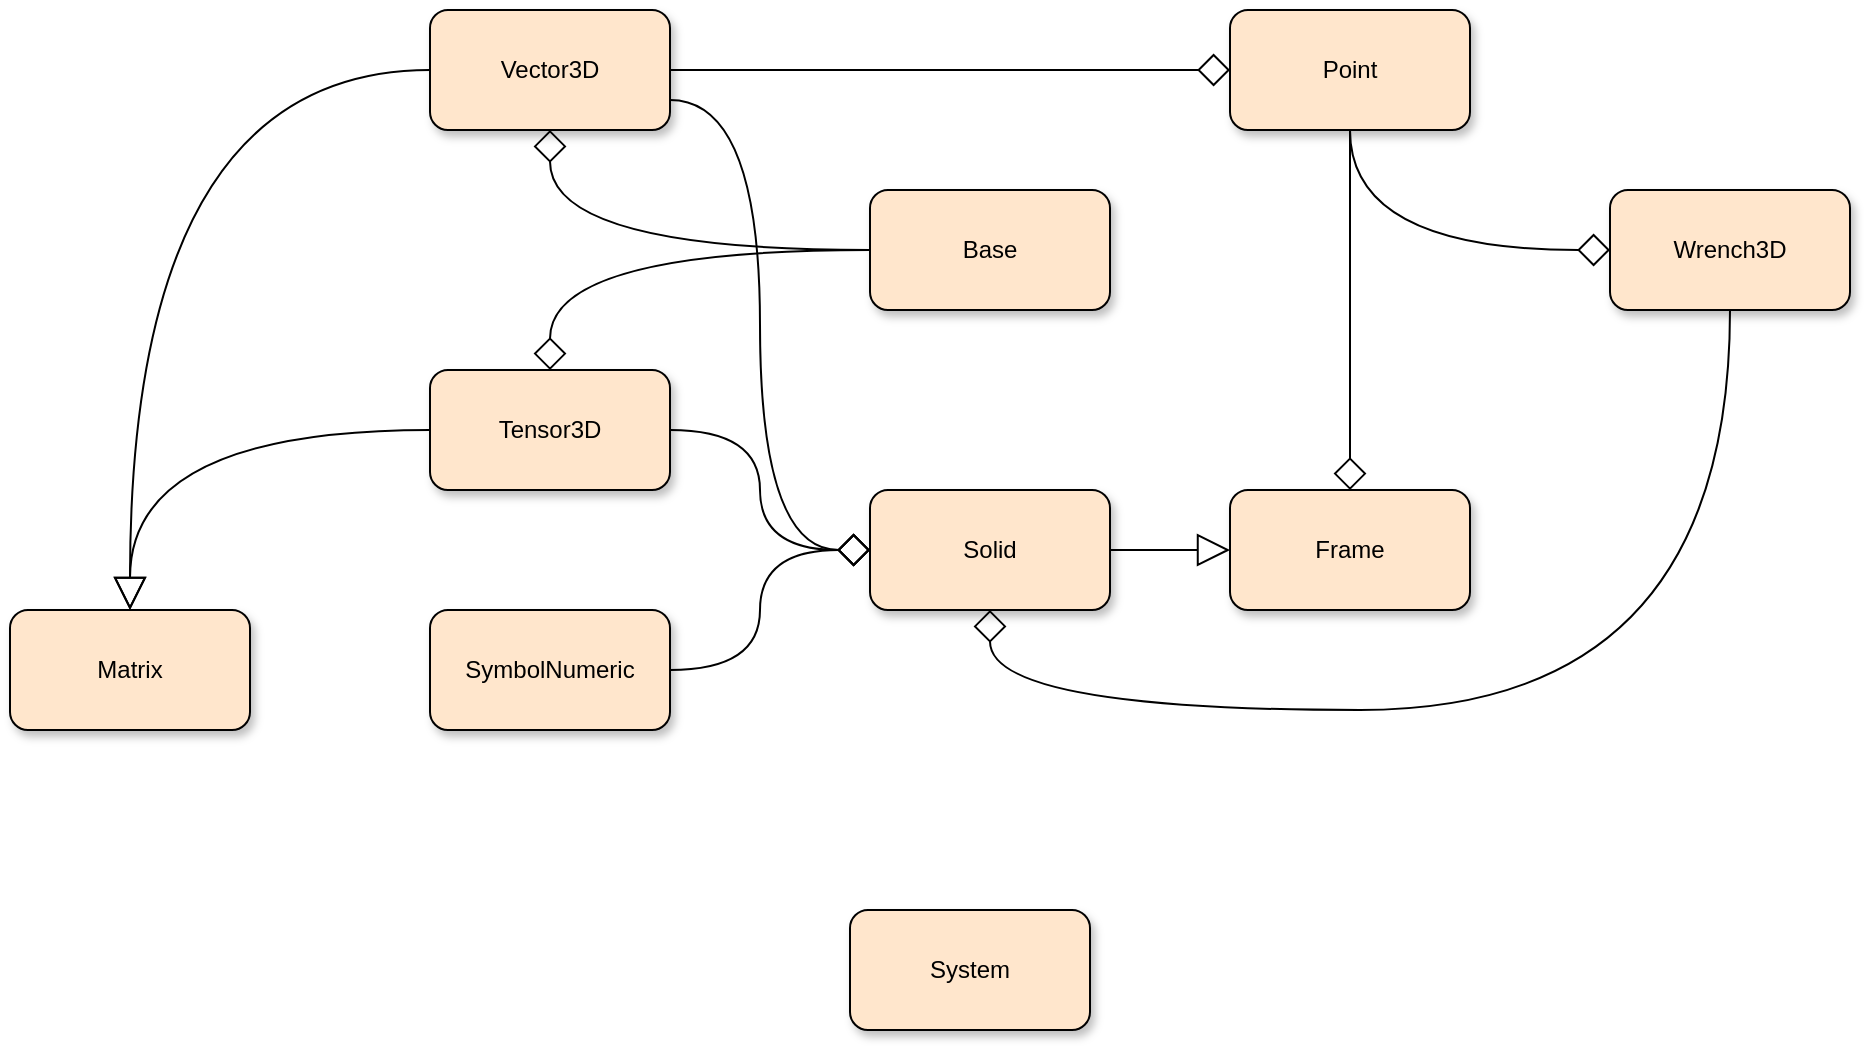 <mxfile version="12.2.2" type="device" pages="1"><diagram id="DqwvJOdoRHxkVAeWDpqK" name="Page-1"><mxGraphModel dx="928" dy="658" grid="1" gridSize="10" guides="1" tooltips="1" connect="1" arrows="1" fold="1" page="1" pageScale="1" pageWidth="827" pageHeight="1169" math="0" shadow="0"><root><mxCell id="0"/><mxCell id="1" parent="0"/><mxCell id="vfvIhkExjUGtQJFTORXz-139" style="edgeStyle=orthogonalEdgeStyle;curved=1;rounded=0;orthogonalLoop=1;jettySize=auto;html=1;exitX=1;exitY=0.75;exitDx=0;exitDy=0;entryX=0;entryY=0.5;entryDx=0;entryDy=0;endArrow=diamond;endFill=0;endSize=14;strokeWidth=1;" edge="1" parent="1" source="AcH_2fg2UJBuaJcu60CP-1" target="vfvIhkExjUGtQJFTORXz-5"><mxGeometry relative="1" as="geometry"/></mxCell><mxCell id="vfvIhkExjUGtQJFTORXz-148" style="edgeStyle=orthogonalEdgeStyle;curved=1;rounded=0;orthogonalLoop=1;jettySize=auto;html=1;exitX=0;exitY=0.5;exitDx=0;exitDy=0;entryX=0.5;entryY=0;entryDx=0;entryDy=0;endArrow=block;endFill=0;endSize=14;strokeWidth=1;" edge="1" parent="1" source="AcH_2fg2UJBuaJcu60CP-1" target="vfvIhkExjUGtQJFTORXz-10"><mxGeometry relative="1" as="geometry"/></mxCell><mxCell id="vfvIhkExjUGtQJFTORXz-150" style="edgeStyle=orthogonalEdgeStyle;curved=1;rounded=0;orthogonalLoop=1;jettySize=auto;html=1;exitX=1;exitY=0.5;exitDx=0;exitDy=0;entryX=0;entryY=0.5;entryDx=0;entryDy=0;endArrow=diamond;endFill=0;endSize=14;strokeWidth=1;" edge="1" parent="1" source="AcH_2fg2UJBuaJcu60CP-1" target="vfvIhkExjUGtQJFTORXz-2"><mxGeometry relative="1" as="geometry"/></mxCell><mxCell id="AcH_2fg2UJBuaJcu60CP-1" value="Vector3D" style="rounded=1;whiteSpace=wrap;html=1;fillColor=#ffe6cc;strokeColor=#000000;glass=0;shadow=1;comic=0;" parent="1" vertex="1"><mxGeometry x="460" y="210" width="120" height="60" as="geometry"/></mxCell><mxCell id="vfvIhkExjUGtQJFTORXz-161" style="edgeStyle=orthogonalEdgeStyle;curved=1;rounded=0;orthogonalLoop=1;jettySize=auto;html=1;exitX=0.5;exitY=1;exitDx=0;exitDy=0;entryX=0.5;entryY=1;entryDx=0;entryDy=0;endArrow=diamond;endFill=0;endSize=14;strokeWidth=1;" edge="1" parent="1" source="vfvIhkExjUGtQJFTORXz-1" target="vfvIhkExjUGtQJFTORXz-5"><mxGeometry relative="1" as="geometry"><Array as="points"><mxPoint x="1110" y="560"/><mxPoint x="740" y="560"/></Array></mxGeometry></mxCell><mxCell id="vfvIhkExjUGtQJFTORXz-1" value="Wrench3D" style="rounded=1;whiteSpace=wrap;html=1;fillColor=#ffe6cc;strokeColor=#000000;glass=0;shadow=1;comic=0;" vertex="1" parent="1"><mxGeometry x="1050" y="300" width="120" height="60" as="geometry"/></mxCell><mxCell id="vfvIhkExjUGtQJFTORXz-159" style="edgeStyle=orthogonalEdgeStyle;curved=1;rounded=0;orthogonalLoop=1;jettySize=auto;html=1;exitX=0.5;exitY=1;exitDx=0;exitDy=0;entryX=0.5;entryY=0;entryDx=0;entryDy=0;endArrow=diamond;endFill=0;endSize=14;strokeWidth=1;" edge="1" parent="1" source="vfvIhkExjUGtQJFTORXz-2" target="vfvIhkExjUGtQJFTORXz-4"><mxGeometry relative="1" as="geometry"/></mxCell><mxCell id="vfvIhkExjUGtQJFTORXz-163" style="edgeStyle=orthogonalEdgeStyle;curved=1;rounded=0;orthogonalLoop=1;jettySize=auto;html=1;exitX=0.5;exitY=1;exitDx=0;exitDy=0;entryX=0;entryY=0.5;entryDx=0;entryDy=0;endArrow=diamond;endFill=0;endSize=14;strokeWidth=1;" edge="1" parent="1" source="vfvIhkExjUGtQJFTORXz-2" target="vfvIhkExjUGtQJFTORXz-1"><mxGeometry relative="1" as="geometry"/></mxCell><mxCell id="vfvIhkExjUGtQJFTORXz-2" value="Point" style="rounded=1;whiteSpace=wrap;html=1;fillColor=#ffe6cc;strokeColor=#000000;glass=0;shadow=1;comic=0;" vertex="1" parent="1"><mxGeometry x="860" y="210" width="120" height="60" as="geometry"/></mxCell><mxCell id="vfvIhkExjUGtQJFTORXz-130" style="edgeStyle=orthogonalEdgeStyle;curved=1;rounded=0;orthogonalLoop=1;jettySize=auto;html=1;exitX=0;exitY=0.5;exitDx=0;exitDy=0;entryX=0.5;entryY=1;entryDx=0;entryDy=0;endArrow=diamond;endFill=0;endSize=14;strokeWidth=1;" edge="1" parent="1" source="vfvIhkExjUGtQJFTORXz-3" target="AcH_2fg2UJBuaJcu60CP-1"><mxGeometry relative="1" as="geometry"/></mxCell><mxCell id="vfvIhkExjUGtQJFTORXz-152" style="edgeStyle=orthogonalEdgeStyle;curved=1;rounded=0;orthogonalLoop=1;jettySize=auto;html=1;exitX=0;exitY=0.5;exitDx=0;exitDy=0;entryX=0.5;entryY=0;entryDx=0;entryDy=0;endArrow=diamond;endFill=0;endSize=14;strokeWidth=1;" edge="1" parent="1" source="vfvIhkExjUGtQJFTORXz-3" target="vfvIhkExjUGtQJFTORXz-55"><mxGeometry relative="1" as="geometry"/></mxCell><mxCell id="vfvIhkExjUGtQJFTORXz-3" value="Base" style="rounded=1;whiteSpace=wrap;html=1;fillColor=#ffe6cc;strokeColor=#000000;glass=0;shadow=1;comic=0;" vertex="1" parent="1"><mxGeometry x="680" y="300" width="120" height="60" as="geometry"/></mxCell><mxCell id="vfvIhkExjUGtQJFTORXz-4" value="Frame" style="rounded=1;whiteSpace=wrap;html=1;fillColor=#ffe6cc;strokeColor=#000000;glass=0;shadow=1;comic=0;" vertex="1" parent="1"><mxGeometry x="860" y="450" width="120" height="60" as="geometry"/></mxCell><mxCell id="vfvIhkExjUGtQJFTORXz-158" style="edgeStyle=orthogonalEdgeStyle;curved=1;rounded=0;orthogonalLoop=1;jettySize=auto;html=1;exitX=1;exitY=0.5;exitDx=0;exitDy=0;endArrow=block;endFill=0;endSize=14;strokeWidth=1;" edge="1" parent="1" source="vfvIhkExjUGtQJFTORXz-5" target="vfvIhkExjUGtQJFTORXz-4"><mxGeometry relative="1" as="geometry"><Array as="points"><mxPoint x="960" y="480"/></Array></mxGeometry></mxCell><mxCell id="vfvIhkExjUGtQJFTORXz-5" value="Solid" style="rounded=1;whiteSpace=wrap;html=1;fillColor=#ffe6cc;strokeColor=#000000;glass=0;shadow=1;comic=0;" vertex="1" parent="1"><mxGeometry x="680" y="450" width="120" height="60" as="geometry"/></mxCell><mxCell id="vfvIhkExjUGtQJFTORXz-6" value="System" style="rounded=1;whiteSpace=wrap;html=1;fillColor=#ffe6cc;strokeColor=#000000;glass=0;shadow=1;comic=0;" vertex="1" parent="1"><mxGeometry x="670" y="660" width="120" height="60" as="geometry"/></mxCell><mxCell id="vfvIhkExjUGtQJFTORXz-140" style="edgeStyle=orthogonalEdgeStyle;curved=1;rounded=0;orthogonalLoop=1;jettySize=auto;html=1;exitX=1;exitY=0.5;exitDx=0;exitDy=0;entryX=0;entryY=0.5;entryDx=0;entryDy=0;endArrow=diamond;endFill=0;endSize=14;strokeWidth=1;" edge="1" parent="1" source="vfvIhkExjUGtQJFTORXz-8" target="vfvIhkExjUGtQJFTORXz-5"><mxGeometry relative="1" as="geometry"/></mxCell><mxCell id="vfvIhkExjUGtQJFTORXz-8" value="SymbolNumeric" style="rounded=1;whiteSpace=wrap;html=1;fillColor=#ffe6cc;strokeColor=#000000;glass=0;shadow=1;comic=0;" vertex="1" parent="1"><mxGeometry x="460" y="510" width="120" height="60" as="geometry"/></mxCell><mxCell id="vfvIhkExjUGtQJFTORXz-10" value="Matrix" style="rounded=1;whiteSpace=wrap;html=1;fillColor=#ffe6cc;strokeColor=#000000;glass=0;shadow=1;comic=0;" vertex="1" parent="1"><mxGeometry x="250" y="510" width="120" height="60" as="geometry"/></mxCell><mxCell id="vfvIhkExjUGtQJFTORXz-138" style="edgeStyle=orthogonalEdgeStyle;curved=1;rounded=0;orthogonalLoop=1;jettySize=auto;html=1;exitX=1;exitY=0.5;exitDx=0;exitDy=0;entryX=0;entryY=0.5;entryDx=0;entryDy=0;endArrow=diamond;endFill=0;endSize=14;strokeWidth=1;" edge="1" parent="1" source="vfvIhkExjUGtQJFTORXz-55" target="vfvIhkExjUGtQJFTORXz-5"><mxGeometry relative="1" as="geometry"/></mxCell><mxCell id="vfvIhkExjUGtQJFTORXz-147" style="edgeStyle=orthogonalEdgeStyle;curved=1;rounded=0;orthogonalLoop=1;jettySize=auto;html=1;exitX=0;exitY=0.5;exitDx=0;exitDy=0;entryX=0.5;entryY=0;entryDx=0;entryDy=0;endArrow=block;endFill=0;endSize=14;strokeWidth=1;" edge="1" parent="1" source="vfvIhkExjUGtQJFTORXz-55" target="vfvIhkExjUGtQJFTORXz-10"><mxGeometry relative="1" as="geometry"/></mxCell><mxCell id="vfvIhkExjUGtQJFTORXz-55" value="Tensor3D" style="rounded=1;whiteSpace=wrap;html=1;fillColor=#ffe6cc;strokeColor=#000000;glass=0;shadow=1;comic=0;" vertex="1" parent="1"><mxGeometry x="460" y="390" width="120" height="60" as="geometry"/></mxCell></root></mxGraphModel></diagram></mxfile>